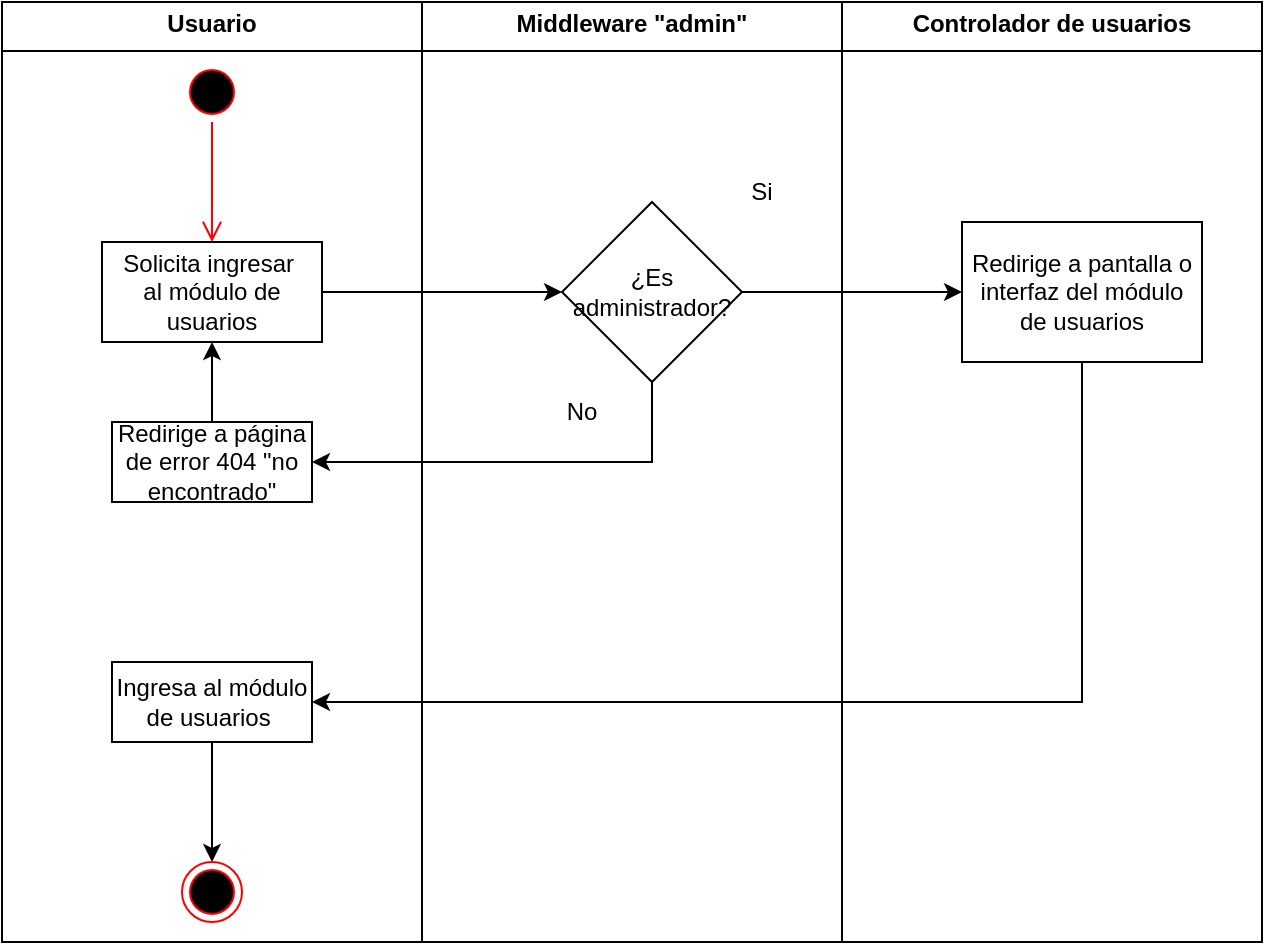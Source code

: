 <mxfile version="24.8.2" pages="3">
  <diagram name="Página-1" id="8EE6ibz6mlamsGFy62vY">
    <mxGraphModel dx="786" dy="511" grid="1" gridSize="10" guides="1" tooltips="1" connect="1" arrows="1" fold="1" page="1" pageScale="1" pageWidth="827" pageHeight="1169" math="0" shadow="0">
      <root>
        <mxCell id="0" />
        <mxCell id="1" parent="0" />
        <mxCell id="_V6j0eVr6DSJ3JSRlbaT-1" value="&lt;p style=&quot;margin:0px;margin-top:4px;text-align:center;&quot;&gt;&lt;b&gt;Middleware &quot;admin&quot;&lt;/b&gt;&lt;/p&gt;&lt;hr size=&quot;1&quot; style=&quot;border-style:solid;&quot;&gt;&lt;div style=&quot;height:2px;&quot;&gt;&lt;/div&gt;" style="verticalAlign=top;align=left;overflow=fill;html=1;whiteSpace=wrap;" vertex="1" parent="1">
          <mxGeometry x="210" y="20" width="210" height="470" as="geometry" />
        </mxCell>
        <mxCell id="_V6j0eVr6DSJ3JSRlbaT-2" value="&lt;p style=&quot;margin:0px;margin-top:4px;text-align:center;&quot;&gt;&lt;b&gt;Controlador de usuarios&lt;/b&gt;&lt;/p&gt;&lt;hr size=&quot;1&quot; style=&quot;border-style:solid;&quot;&gt;&lt;div style=&quot;height:2px;&quot;&gt;&lt;/div&gt;" style="verticalAlign=top;align=left;overflow=fill;html=1;whiteSpace=wrap;" vertex="1" parent="1">
          <mxGeometry x="420" y="20" width="210" height="470" as="geometry" />
        </mxCell>
        <mxCell id="_V6j0eVr6DSJ3JSRlbaT-21" value="&lt;p style=&quot;margin:0px;margin-top:4px;text-align:center;&quot;&gt;&lt;b&gt;Usuario&lt;/b&gt;&lt;/p&gt;&lt;hr size=&quot;1&quot; style=&quot;border-style:solid;&quot;&gt;&lt;div style=&quot;height:2px;&quot;&gt;&lt;/div&gt;" style="verticalAlign=top;align=left;overflow=fill;html=1;whiteSpace=wrap;" vertex="1" parent="1">
          <mxGeometry y="20" width="210" height="470" as="geometry" />
        </mxCell>
        <mxCell id="_V6j0eVr6DSJ3JSRlbaT-34" value="" style="ellipse;html=1;shape=startState;fillColor=#000000;strokeColor=#ff0000;" vertex="1" parent="1">
          <mxGeometry x="90" y="50" width="30" height="30" as="geometry" />
        </mxCell>
        <mxCell id="_V6j0eVr6DSJ3JSRlbaT-35" value="" style="edgeStyle=orthogonalEdgeStyle;html=1;verticalAlign=bottom;endArrow=open;endSize=8;strokeColor=#ff0000;rounded=0;" edge="1" source="_V6j0eVr6DSJ3JSRlbaT-34" parent="1">
          <mxGeometry relative="1" as="geometry">
            <mxPoint x="105" y="140" as="targetPoint" />
          </mxGeometry>
        </mxCell>
        <mxCell id="_V6j0eVr6DSJ3JSRlbaT-41" style="edgeStyle=orthogonalEdgeStyle;rounded=0;orthogonalLoop=1;jettySize=auto;html=1;entryX=0;entryY=0.5;entryDx=0;entryDy=0;" edge="1" parent="1" source="_V6j0eVr6DSJ3JSRlbaT-36" target="_V6j0eVr6DSJ3JSRlbaT-39">
          <mxGeometry relative="1" as="geometry" />
        </mxCell>
        <mxCell id="_V6j0eVr6DSJ3JSRlbaT-36" value="Solicita ingresar&amp;nbsp;&lt;div&gt;al módulo de usuarios&lt;/div&gt;" style="html=1;whiteSpace=wrap;" vertex="1" parent="1">
          <mxGeometry x="50" y="140" width="110" height="50" as="geometry" />
        </mxCell>
        <mxCell id="_V6j0eVr6DSJ3JSRlbaT-44" style="edgeStyle=orthogonalEdgeStyle;rounded=0;orthogonalLoop=1;jettySize=auto;html=1;entryX=1;entryY=0.5;entryDx=0;entryDy=0;" edge="1" parent="1" source="_V6j0eVr6DSJ3JSRlbaT-39" target="_V6j0eVr6DSJ3JSRlbaT-42">
          <mxGeometry relative="1" as="geometry">
            <Array as="points">
              <mxPoint x="325" y="250" />
            </Array>
          </mxGeometry>
        </mxCell>
        <mxCell id="_V6j0eVr6DSJ3JSRlbaT-49" style="edgeStyle=orthogonalEdgeStyle;rounded=0;orthogonalLoop=1;jettySize=auto;html=1;entryX=0;entryY=0.5;entryDx=0;entryDy=0;" edge="1" parent="1" source="_V6j0eVr6DSJ3JSRlbaT-39" target="_V6j0eVr6DSJ3JSRlbaT-48">
          <mxGeometry relative="1" as="geometry" />
        </mxCell>
        <mxCell id="_V6j0eVr6DSJ3JSRlbaT-39" value="¿Es administrador?" style="rhombus;whiteSpace=wrap;html=1;" vertex="1" parent="1">
          <mxGeometry x="280" y="120" width="90" height="90" as="geometry" />
        </mxCell>
        <mxCell id="_V6j0eVr6DSJ3JSRlbaT-46" style="edgeStyle=orthogonalEdgeStyle;rounded=0;orthogonalLoop=1;jettySize=auto;html=1;" edge="1" parent="1" source="_V6j0eVr6DSJ3JSRlbaT-42" target="_V6j0eVr6DSJ3JSRlbaT-36">
          <mxGeometry relative="1" as="geometry" />
        </mxCell>
        <mxCell id="_V6j0eVr6DSJ3JSRlbaT-42" value="Redirige a página de error 404 &quot;no encontrado&quot;" style="whiteSpace=wrap;html=1;" vertex="1" parent="1">
          <mxGeometry x="55" y="230" width="100" height="40" as="geometry" />
        </mxCell>
        <mxCell id="_V6j0eVr6DSJ3JSRlbaT-45" value="No" style="text;html=1;align=center;verticalAlign=middle;whiteSpace=wrap;rounded=0;" vertex="1" parent="1">
          <mxGeometry x="260" y="210" width="60" height="30" as="geometry" />
        </mxCell>
        <mxCell id="_V6j0eVr6DSJ3JSRlbaT-47" value="Si" style="text;html=1;align=center;verticalAlign=middle;whiteSpace=wrap;rounded=0;" vertex="1" parent="1">
          <mxGeometry x="350" y="100" width="60" height="30" as="geometry" />
        </mxCell>
        <mxCell id="_V6j0eVr6DSJ3JSRlbaT-51" style="edgeStyle=orthogonalEdgeStyle;rounded=0;orthogonalLoop=1;jettySize=auto;html=1;entryX=1;entryY=0.5;entryDx=0;entryDy=0;" edge="1" parent="1" source="_V6j0eVr6DSJ3JSRlbaT-48" target="_V6j0eVr6DSJ3JSRlbaT-50">
          <mxGeometry relative="1" as="geometry">
            <Array as="points">
              <mxPoint x="540" y="370" />
            </Array>
          </mxGeometry>
        </mxCell>
        <mxCell id="_V6j0eVr6DSJ3JSRlbaT-48" value="Redirige a pantalla o interfaz del módulo de usuarios" style="whiteSpace=wrap;html=1;" vertex="1" parent="1">
          <mxGeometry x="480" y="130" width="120" height="70" as="geometry" />
        </mxCell>
        <mxCell id="_V6j0eVr6DSJ3JSRlbaT-55" style="edgeStyle=orthogonalEdgeStyle;rounded=0;orthogonalLoop=1;jettySize=auto;html=1;entryX=0.5;entryY=0;entryDx=0;entryDy=0;" edge="1" parent="1" source="_V6j0eVr6DSJ3JSRlbaT-50" target="_V6j0eVr6DSJ3JSRlbaT-54">
          <mxGeometry relative="1" as="geometry" />
        </mxCell>
        <mxCell id="_V6j0eVr6DSJ3JSRlbaT-50" value="Ingresa al módulo&lt;div&gt;de usuarios&amp;nbsp;&lt;/div&gt;" style="whiteSpace=wrap;html=1;" vertex="1" parent="1">
          <mxGeometry x="55" y="350" width="100" height="40" as="geometry" />
        </mxCell>
        <mxCell id="_V6j0eVr6DSJ3JSRlbaT-54" value="" style="ellipse;html=1;shape=endState;fillColor=#000000;strokeColor=#ff0000;" vertex="1" parent="1">
          <mxGeometry x="90" y="450" width="30" height="30" as="geometry" />
        </mxCell>
      </root>
    </mxGraphModel>
  </diagram>
  <diagram id="EOGMGL7LwpMsiA8FwQsy" name="Página-2">
    <mxGraphModel dx="786" dy="511" grid="1" gridSize="10" guides="1" tooltips="1" connect="1" arrows="1" fold="1" page="1" pageScale="1" pageWidth="827" pageHeight="1169" math="0" shadow="0">
      <root>
        <mxCell id="0" />
        <mxCell id="1" parent="0" />
        <mxCell id="FcAL8Ux-M97SoNNapywL-1" value="&lt;p style=&quot;margin:0px;margin-top:4px;text-align:center;&quot;&gt;&lt;b&gt;Middleware &quot;admin&quot;&lt;/b&gt;&lt;/p&gt;&lt;hr size=&quot;1&quot; style=&quot;border-style:solid;&quot;&gt;&lt;div style=&quot;height:2px;&quot;&gt;&lt;/div&gt;" style="verticalAlign=top;align=left;overflow=fill;html=1;whiteSpace=wrap;" vertex="1" parent="1">
          <mxGeometry x="330" y="30" width="210" height="800" as="geometry" />
        </mxCell>
        <mxCell id="FcAL8Ux-M97SoNNapywL-2" value="&lt;p style=&quot;margin:0px;margin-top:4px;text-align:center;&quot;&gt;&lt;b&gt;Controlador de usuarios&lt;/b&gt;&lt;/p&gt;&lt;hr size=&quot;1&quot; style=&quot;border-style:solid;&quot;&gt;&lt;div style=&quot;height:2px;&quot;&gt;&lt;/div&gt;" style="verticalAlign=top;align=left;overflow=fill;html=1;whiteSpace=wrap;" vertex="1" parent="1">
          <mxGeometry x="540" y="30" width="210" height="800" as="geometry" />
        </mxCell>
        <mxCell id="FcAL8Ux-M97SoNNapywL-3" value="&lt;p style=&quot;margin:0px;margin-top:4px;text-align:center;&quot;&gt;&lt;b&gt;Usuario&lt;/b&gt;&lt;/p&gt;&lt;hr size=&quot;1&quot; style=&quot;border-style:solid;&quot;&gt;&lt;div style=&quot;height:2px;&quot;&gt;&lt;/div&gt;" style="verticalAlign=top;align=left;overflow=fill;html=1;whiteSpace=wrap;" vertex="1" parent="1">
          <mxGeometry x="60" y="30" width="270" height="800" as="geometry" />
        </mxCell>
        <mxCell id="FcAL8Ux-M97SoNNapywL-4" value="" style="ellipse;html=1;shape=startState;fillColor=#000000;strokeColor=#ff0000;" vertex="1" parent="1">
          <mxGeometry x="190" y="60" width="30" height="30" as="geometry" />
        </mxCell>
        <mxCell id="FcAL8Ux-M97SoNNapywL-5" value="" style="edgeStyle=orthogonalEdgeStyle;html=1;verticalAlign=bottom;endArrow=open;endSize=8;strokeColor=#ff0000;rounded=0;" edge="1" parent="1" source="FcAL8Ux-M97SoNNapywL-4">
          <mxGeometry relative="1" as="geometry">
            <mxPoint x="205" y="150" as="targetPoint" />
          </mxGeometry>
        </mxCell>
        <mxCell id="FcAL8Ux-M97SoNNapywL-20" value="&lt;p style=&quot;margin:0px;margin-top:4px;text-align:center;&quot;&gt;&lt;b&gt;Base de datos&lt;/b&gt;&lt;/p&gt;&lt;hr size=&quot;1&quot; style=&quot;border-style:solid;&quot;&gt;&lt;div style=&quot;height:2px;&quot;&gt;&lt;/div&gt;" style="verticalAlign=top;align=left;overflow=fill;html=1;whiteSpace=wrap;" vertex="1" parent="1">
          <mxGeometry x="750" y="30" width="290" height="800" as="geometry" />
        </mxCell>
        <mxCell id="FcAL8Ux-M97SoNNapywL-25" style="edgeStyle=orthogonalEdgeStyle;rounded=0;orthogonalLoop=1;jettySize=auto;html=1;" edge="1" parent="1" source="FcAL8Ux-M97SoNNapywL-21" target="FcAL8Ux-M97SoNNapywL-22">
          <mxGeometry relative="1" as="geometry" />
        </mxCell>
        <mxCell id="FcAL8Ux-M97SoNNapywL-21" value="Solicita crear nuevo usuario y envía datos del nuevo usuario, además del rol de este nuevo usuario (regular o administrador)" style="html=1;whiteSpace=wrap;" vertex="1" parent="1">
          <mxGeometry x="120" y="150" width="170" height="70" as="geometry" />
        </mxCell>
        <mxCell id="FcAL8Ux-M97SoNNapywL-27" style="edgeStyle=orthogonalEdgeStyle;rounded=0;orthogonalLoop=1;jettySize=auto;html=1;" edge="1" parent="1" source="FcAL8Ux-M97SoNNapywL-22" target="FcAL8Ux-M97SoNNapywL-26">
          <mxGeometry relative="1" as="geometry">
            <Array as="points">
              <mxPoint x="440" y="290" />
            </Array>
          </mxGeometry>
        </mxCell>
        <mxCell id="FcAL8Ux-M97SoNNapywL-31" style="edgeStyle=orthogonalEdgeStyle;rounded=0;orthogonalLoop=1;jettySize=auto;html=1;" edge="1" parent="1" source="FcAL8Ux-M97SoNNapywL-22" target="FcAL8Ux-M97SoNNapywL-30">
          <mxGeometry relative="1" as="geometry" />
        </mxCell>
        <mxCell id="FcAL8Ux-M97SoNNapywL-22" value="¿Es administrador?" style="rhombus;whiteSpace=wrap;html=1;" vertex="1" parent="1">
          <mxGeometry x="390" y="140" width="100" height="90" as="geometry" />
        </mxCell>
        <mxCell id="FcAL8Ux-M97SoNNapywL-32" style="edgeStyle=orthogonalEdgeStyle;rounded=0;orthogonalLoop=1;jettySize=auto;html=1;" edge="1" parent="1" source="FcAL8Ux-M97SoNNapywL-26" target="FcAL8Ux-M97SoNNapywL-21">
          <mxGeometry relative="1" as="geometry" />
        </mxCell>
        <mxCell id="FcAL8Ux-M97SoNNapywL-26" value="Envía mensaje de error 404" style="html=1;whiteSpace=wrap;" vertex="1" parent="1">
          <mxGeometry x="365" y="280" width="150" height="50" as="geometry" />
        </mxCell>
        <mxCell id="FcAL8Ux-M97SoNNapywL-36" value="" style="edgeStyle=orthogonalEdgeStyle;rounded=0;orthogonalLoop=1;jettySize=auto;html=1;" edge="1" parent="1" source="FcAL8Ux-M97SoNNapywL-30" target="FcAL8Ux-M97SoNNapywL-35">
          <mxGeometry relative="1" as="geometry" />
        </mxCell>
        <mxCell id="FcAL8Ux-M97SoNNapywL-30" value="Recibe los datos para el nuevo usuario" style="html=1;whiteSpace=wrap;" vertex="1" parent="1">
          <mxGeometry x="580" y="160" width="150" height="50" as="geometry" />
        </mxCell>
        <mxCell id="FcAL8Ux-M97SoNNapywL-33" value="Si" style="text;html=1;align=center;verticalAlign=middle;whiteSpace=wrap;rounded=0;" vertex="1" parent="1">
          <mxGeometry x="470" y="140" width="60" height="30" as="geometry" />
        </mxCell>
        <mxCell id="FcAL8Ux-M97SoNNapywL-34" value="No" style="text;html=1;align=center;verticalAlign=middle;whiteSpace=wrap;rounded=0;" vertex="1" parent="1">
          <mxGeometry x="360" y="220" width="60" height="30" as="geometry" />
        </mxCell>
        <mxCell id="FcAL8Ux-M97SoNNapywL-40" style="edgeStyle=orthogonalEdgeStyle;rounded=0;orthogonalLoop=1;jettySize=auto;html=1;" edge="1" parent="1" source="FcAL8Ux-M97SoNNapywL-35" target="FcAL8Ux-M97SoNNapywL-39">
          <mxGeometry relative="1" as="geometry" />
        </mxCell>
        <mxCell id="FcAL8Ux-M97SoNNapywL-48" style="edgeStyle=orthogonalEdgeStyle;rounded=0;orthogonalLoop=1;jettySize=auto;html=1;entryX=0;entryY=0.5;entryDx=0;entryDy=0;" edge="1" parent="1" source="FcAL8Ux-M97SoNNapywL-35" target="FcAL8Ux-M97SoNNapywL-47">
          <mxGeometry relative="1" as="geometry" />
        </mxCell>
        <mxCell id="FcAL8Ux-M97SoNNapywL-35" value="¿Son&amp;nbsp;&lt;div&gt;validos?&lt;/div&gt;" style="rhombus;whiteSpace=wrap;html=1;" vertex="1" parent="1">
          <mxGeometry x="615" y="345" width="80" height="80" as="geometry" />
        </mxCell>
        <mxCell id="FcAL8Ux-M97SoNNapywL-62" style="edgeStyle=orthogonalEdgeStyle;rounded=0;orthogonalLoop=1;jettySize=auto;html=1;entryX=0;entryY=0.5;entryDx=0;entryDy=0;" edge="1" parent="1" source="FcAL8Ux-M97SoNNapywL-39" target="FcAL8Ux-M97SoNNapywL-21">
          <mxGeometry relative="1" as="geometry" />
        </mxCell>
        <mxCell id="FcAL8Ux-M97SoNNapywL-39" value="Envía errores de validación para los datos incorrectos y le pide al usuario que vuelva a ingresar los datos&amp;nbsp;" style="html=1;whiteSpace=wrap;" vertex="1" parent="1">
          <mxGeometry x="570" y="480" width="170" height="70" as="geometry" />
        </mxCell>
        <mxCell id="FcAL8Ux-M97SoNNapywL-45" value="No" style="text;html=1;align=center;verticalAlign=middle;whiteSpace=wrap;rounded=0;" vertex="1" parent="1">
          <mxGeometry x="660" y="425" width="60" height="30" as="geometry" />
        </mxCell>
        <mxCell id="FcAL8Ux-M97SoNNapywL-46" value="Si" style="text;html=1;align=center;verticalAlign=middle;whiteSpace=wrap;rounded=0;" vertex="1" parent="1">
          <mxGeometry x="690" y="340" width="60" height="30" as="geometry" />
        </mxCell>
        <mxCell id="FcAL8Ux-M97SoNNapywL-64" style="edgeStyle=orthogonalEdgeStyle;rounded=0;orthogonalLoop=1;jettySize=auto;html=1;entryX=1;entryY=0.5;entryDx=0;entryDy=0;" edge="1" parent="1" source="FcAL8Ux-M97SoNNapywL-47" target="FcAL8Ux-M97SoNNapywL-49">
          <mxGeometry relative="1" as="geometry">
            <Array as="points">
              <mxPoint x="867" y="620" />
            </Array>
          </mxGeometry>
        </mxCell>
        <mxCell id="FcAL8Ux-M97SoNNapywL-75" style="edgeStyle=orthogonalEdgeStyle;rounded=0;orthogonalLoop=1;jettySize=auto;html=1;exitX=1;exitY=0.5;exitDx=0;exitDy=0;entryX=0.5;entryY=0;entryDx=0;entryDy=0;" edge="1" parent="1" source="FcAL8Ux-M97SoNNapywL-47" target="FcAL8Ux-M97SoNNapywL-74">
          <mxGeometry relative="1" as="geometry" />
        </mxCell>
        <mxCell id="FcAL8Ux-M97SoNNapywL-47" value="¿Usuario&lt;div&gt;ya existe?&lt;/div&gt;" style="rhombus;whiteSpace=wrap;html=1;" vertex="1" parent="1">
          <mxGeometry x="827" y="345" width="80" height="80" as="geometry" />
        </mxCell>
        <mxCell id="FcAL8Ux-M97SoNNapywL-65" style="edgeStyle=orthogonalEdgeStyle;rounded=0;orthogonalLoop=1;jettySize=auto;html=1;entryX=0;entryY=1;entryDx=0;entryDy=0;" edge="1" parent="1" source="FcAL8Ux-M97SoNNapywL-49" target="FcAL8Ux-M97SoNNapywL-21">
          <mxGeometry relative="1" as="geometry" />
        </mxCell>
        <mxCell id="FcAL8Ux-M97SoNNapywL-49" value="Informa que un usuario con ese nombre de usuario ya existe en BDD" style="html=1;whiteSpace=wrap;" vertex="1" parent="1">
          <mxGeometry x="570" y="585" width="170" height="70" as="geometry" />
        </mxCell>
        <mxCell id="FcAL8Ux-M97SoNNapywL-51" value="Si" style="text;html=1;align=center;verticalAlign=middle;whiteSpace=wrap;rounded=0;" vertex="1" parent="1">
          <mxGeometry x="800" y="420" width="60" height="30" as="geometry" />
        </mxCell>
        <mxCell id="FcAL8Ux-M97SoNNapywL-55" value="No" style="text;html=1;align=center;verticalAlign=middle;whiteSpace=wrap;rounded=0;" vertex="1" parent="1">
          <mxGeometry x="900" y="340" width="60" height="30" as="geometry" />
        </mxCell>
        <mxCell id="FcAL8Ux-M97SoNNapywL-78" style="edgeStyle=orthogonalEdgeStyle;rounded=0;orthogonalLoop=1;jettySize=auto;html=1;" edge="1" parent="1" source="FcAL8Ux-M97SoNNapywL-74" target="FcAL8Ux-M97SoNNapywL-76">
          <mxGeometry relative="1" as="geometry" />
        </mxCell>
        <mxCell id="FcAL8Ux-M97SoNNapywL-82" style="edgeStyle=orthogonalEdgeStyle;rounded=0;orthogonalLoop=1;jettySize=auto;html=1;entryX=0.5;entryY=0;entryDx=0;entryDy=0;" edge="1" parent="1" source="FcAL8Ux-M97SoNNapywL-74">
          <mxGeometry relative="1" as="geometry">
            <mxPoint x="962" y="690" as="targetPoint" />
            <Array as="points">
              <mxPoint x="1020" y="600" />
              <mxPoint x="1020" y="670" />
              <mxPoint x="962" y="670" />
            </Array>
          </mxGeometry>
        </mxCell>
        <mxCell id="FcAL8Ux-M97SoNNapywL-74" value="¿Será&lt;div&gt;administrador?&lt;/div&gt;" style="rhombus;whiteSpace=wrap;html=1;" vertex="1" parent="1">
          <mxGeometry x="880" y="550" width="120" height="100" as="geometry" />
        </mxCell>
        <mxCell id="FcAL8Ux-M97SoNNapywL-86" style="edgeStyle=orthogonalEdgeStyle;rounded=0;orthogonalLoop=1;jettySize=auto;html=1;entryX=0.5;entryY=0;entryDx=0;entryDy=0;" edge="1" parent="1" source="FcAL8Ux-M97SoNNapywL-76" target="FcAL8Ux-M97SoNNapywL-85">
          <mxGeometry relative="1" as="geometry" />
        </mxCell>
        <mxCell id="FcAL8Ux-M97SoNNapywL-76" value="Crea nuevo usuario regular" style="html=1;whiteSpace=wrap;" vertex="1" parent="1">
          <mxGeometry x="770" y="690" width="110" height="50" as="geometry" />
        </mxCell>
        <mxCell id="FcAL8Ux-M97SoNNapywL-81" value="Si" style="text;html=1;align=center;verticalAlign=middle;whiteSpace=wrap;rounded=0;" vertex="1" parent="1">
          <mxGeometry x="960" y="630" width="60" height="30" as="geometry" />
        </mxCell>
        <mxCell id="FcAL8Ux-M97SoNNapywL-88" style="edgeStyle=orthogonalEdgeStyle;rounded=0;orthogonalLoop=1;jettySize=auto;html=1;entryX=0.5;entryY=0;entryDx=0;entryDy=0;" edge="1" parent="1" source="FcAL8Ux-M97SoNNapywL-83" target="FcAL8Ux-M97SoNNapywL-87">
          <mxGeometry relative="1" as="geometry" />
        </mxCell>
        <mxCell id="FcAL8Ux-M97SoNNapywL-83" value="Crea nuevo usuario administrador" style="html=1;whiteSpace=wrap;" vertex="1" parent="1">
          <mxGeometry x="907" y="690" width="110" height="50" as="geometry" />
        </mxCell>
        <mxCell id="FcAL8Ux-M97SoNNapywL-84" value="No" style="text;html=1;align=center;verticalAlign=middle;whiteSpace=wrap;rounded=0;" vertex="1" parent="1">
          <mxGeometry x="847" y="630" width="60" height="30" as="geometry" />
        </mxCell>
        <mxCell id="FcAL8Ux-M97SoNNapywL-85" value="" style="ellipse;html=1;shape=endState;fillColor=#000000;strokeColor=#ff0000;" vertex="1" parent="1">
          <mxGeometry x="810" y="780" width="30" height="30" as="geometry" />
        </mxCell>
        <mxCell id="FcAL8Ux-M97SoNNapywL-87" value="" style="ellipse;html=1;shape=endState;fillColor=#000000;strokeColor=#ff0000;" vertex="1" parent="1">
          <mxGeometry x="947" y="780" width="30" height="30" as="geometry" />
        </mxCell>
      </root>
    </mxGraphModel>
  </diagram>
  <diagram id="BqtGTclroQPXrM7FYali" name="Página-3">
    <mxGraphModel dx="786" dy="511" grid="1" gridSize="10" guides="1" tooltips="1" connect="1" arrows="1" fold="1" page="1" pageScale="1" pageWidth="827" pageHeight="1169" math="0" shadow="0">
      <root>
        <mxCell id="0" />
        <mxCell id="1" parent="0" />
        <mxCell id="lDg7oHTTqUVXJmIEb6y6-1" value="&lt;p style=&quot;margin:0px;margin-top:4px;text-align:center;&quot;&gt;&lt;b&gt;Middleware &quot;admin&quot;&lt;/b&gt;&lt;/p&gt;&lt;hr size=&quot;1&quot; style=&quot;border-style:solid;&quot;&gt;&lt;div style=&quot;height:2px;&quot;&gt;&lt;/div&gt;" style="verticalAlign=top;align=left;overflow=fill;html=1;whiteSpace=wrap;" vertex="1" parent="1">
          <mxGeometry x="450" y="10" width="210" height="800" as="geometry" />
        </mxCell>
        <mxCell id="lDg7oHTTqUVXJmIEb6y6-2" value="&lt;p style=&quot;margin:0px;margin-top:4px;text-align:center;&quot;&gt;&lt;b&gt;Controlador de usuarios&lt;/b&gt;&lt;/p&gt;&lt;hr size=&quot;1&quot; style=&quot;border-style:solid;&quot;&gt;&lt;div style=&quot;height:2px;&quot;&gt;&lt;/div&gt;" style="verticalAlign=top;align=left;overflow=fill;html=1;whiteSpace=wrap;" vertex="1" parent="1">
          <mxGeometry x="660" y="10" width="210" height="800" as="geometry" />
        </mxCell>
        <mxCell id="lDg7oHTTqUVXJmIEb6y6-3" value="&lt;p style=&quot;margin:0px;margin-top:4px;text-align:center;&quot;&gt;&lt;b&gt;Usuario&lt;/b&gt;&lt;/p&gt;&lt;hr size=&quot;1&quot; style=&quot;border-style:solid;&quot;&gt;&lt;div style=&quot;height:2px;&quot;&gt;&lt;/div&gt;" style="verticalAlign=top;align=left;overflow=fill;html=1;whiteSpace=wrap;" vertex="1" parent="1">
          <mxGeometry x="180" y="10" width="270" height="800" as="geometry" />
        </mxCell>
        <mxCell id="lDg7oHTTqUVXJmIEb6y6-4" value="" style="ellipse;html=1;shape=startState;fillColor=#000000;strokeColor=#ff0000;" vertex="1" parent="1">
          <mxGeometry x="310" y="40" width="30" height="30" as="geometry" />
        </mxCell>
        <mxCell id="lDg7oHTTqUVXJmIEb6y6-5" value="" style="edgeStyle=orthogonalEdgeStyle;html=1;verticalAlign=bottom;endArrow=open;endSize=8;strokeColor=#ff0000;rounded=0;" edge="1" parent="1" source="lDg7oHTTqUVXJmIEb6y6-4">
          <mxGeometry relative="1" as="geometry">
            <mxPoint x="325" y="130" as="targetPoint" />
          </mxGeometry>
        </mxCell>
        <mxCell id="lDg7oHTTqUVXJmIEb6y6-6" value="&lt;p style=&quot;margin:0px;margin-top:4px;text-align:center;&quot;&gt;&lt;b&gt;Base de datos&lt;/b&gt;&lt;/p&gt;&lt;hr size=&quot;1&quot; style=&quot;border-style:solid;&quot;&gt;&lt;div style=&quot;height:2px;&quot;&gt;&lt;/div&gt;" style="verticalAlign=top;align=left;overflow=fill;html=1;whiteSpace=wrap;" vertex="1" parent="1">
          <mxGeometry x="870" y="10" width="290" height="800" as="geometry" />
        </mxCell>
        <mxCell id="lDg7oHTTqUVXJmIEb6y6-7" style="edgeStyle=orthogonalEdgeStyle;rounded=0;orthogonalLoop=1;jettySize=auto;html=1;" edge="1" parent="1" source="lDg7oHTTqUVXJmIEb6y6-8" target="lDg7oHTTqUVXJmIEb6y6-11">
          <mxGeometry relative="1" as="geometry" />
        </mxCell>
        <mxCell id="lDg7oHTTqUVXJmIEb6y6-8" value="Solicita modificar usuario existente y envía datos, además del rol de este nuevo usuario (regular o administrador)" style="html=1;whiteSpace=wrap;" vertex="1" parent="1">
          <mxGeometry x="240" y="130" width="170" height="70" as="geometry" />
        </mxCell>
        <mxCell id="lDg7oHTTqUVXJmIEb6y6-9" style="edgeStyle=orthogonalEdgeStyle;rounded=0;orthogonalLoop=1;jettySize=auto;html=1;" edge="1" parent="1" source="lDg7oHTTqUVXJmIEb6y6-11" target="lDg7oHTTqUVXJmIEb6y6-13">
          <mxGeometry relative="1" as="geometry">
            <Array as="points">
              <mxPoint x="560" y="270" />
            </Array>
          </mxGeometry>
        </mxCell>
        <mxCell id="lDg7oHTTqUVXJmIEb6y6-10" style="edgeStyle=orthogonalEdgeStyle;rounded=0;orthogonalLoop=1;jettySize=auto;html=1;" edge="1" parent="1" source="lDg7oHTTqUVXJmIEb6y6-11" target="lDg7oHTTqUVXJmIEb6y6-15">
          <mxGeometry relative="1" as="geometry" />
        </mxCell>
        <mxCell id="lDg7oHTTqUVXJmIEb6y6-11" value="¿Es administrador?" style="rhombus;whiteSpace=wrap;html=1;" vertex="1" parent="1">
          <mxGeometry x="510" y="120" width="100" height="90" as="geometry" />
        </mxCell>
        <mxCell id="lDg7oHTTqUVXJmIEb6y6-12" style="edgeStyle=orthogonalEdgeStyle;rounded=0;orthogonalLoop=1;jettySize=auto;html=1;" edge="1" parent="1" source="lDg7oHTTqUVXJmIEb6y6-13" target="lDg7oHTTqUVXJmIEb6y6-8">
          <mxGeometry relative="1" as="geometry" />
        </mxCell>
        <mxCell id="lDg7oHTTqUVXJmIEb6y6-13" value="Envía mensaje de error 404" style="html=1;whiteSpace=wrap;" vertex="1" parent="1">
          <mxGeometry x="485" y="260" width="150" height="50" as="geometry" />
        </mxCell>
        <mxCell id="lDg7oHTTqUVXJmIEb6y6-14" value="" style="edgeStyle=orthogonalEdgeStyle;rounded=0;orthogonalLoop=1;jettySize=auto;html=1;" edge="1" parent="1" source="lDg7oHTTqUVXJmIEb6y6-15" target="lDg7oHTTqUVXJmIEb6y6-20">
          <mxGeometry relative="1" as="geometry" />
        </mxCell>
        <mxCell id="lDg7oHTTqUVXJmIEb6y6-15" value="Recibe los datos para modificar al usuario" style="html=1;whiteSpace=wrap;" vertex="1" parent="1">
          <mxGeometry x="700" y="140" width="150" height="50" as="geometry" />
        </mxCell>
        <mxCell id="lDg7oHTTqUVXJmIEb6y6-16" value="Si" style="text;html=1;align=center;verticalAlign=middle;whiteSpace=wrap;rounded=0;" vertex="1" parent="1">
          <mxGeometry x="590" y="120" width="60" height="30" as="geometry" />
        </mxCell>
        <mxCell id="lDg7oHTTqUVXJmIEb6y6-17" value="No" style="text;html=1;align=center;verticalAlign=middle;whiteSpace=wrap;rounded=0;" vertex="1" parent="1">
          <mxGeometry x="480" y="200" width="60" height="30" as="geometry" />
        </mxCell>
        <mxCell id="lDg7oHTTqUVXJmIEb6y6-18" style="edgeStyle=orthogonalEdgeStyle;rounded=0;orthogonalLoop=1;jettySize=auto;html=1;" edge="1" parent="1" source="lDg7oHTTqUVXJmIEb6y6-20" target="lDg7oHTTqUVXJmIEb6y6-22">
          <mxGeometry relative="1" as="geometry" />
        </mxCell>
        <mxCell id="lDg7oHTTqUVXJmIEb6y6-19" style="edgeStyle=orthogonalEdgeStyle;rounded=0;orthogonalLoop=1;jettySize=auto;html=1;entryX=0;entryY=0.5;entryDx=0;entryDy=0;" edge="1" parent="1" source="lDg7oHTTqUVXJmIEb6y6-20" target="lDg7oHTTqUVXJmIEb6y6-27">
          <mxGeometry relative="1" as="geometry" />
        </mxCell>
        <mxCell id="lDg7oHTTqUVXJmIEb6y6-20" value="¿Son&amp;nbsp;&lt;div&gt;validos?&lt;/div&gt;" style="rhombus;whiteSpace=wrap;html=1;" vertex="1" parent="1">
          <mxGeometry x="735" y="325" width="80" height="80" as="geometry" />
        </mxCell>
        <mxCell id="lDg7oHTTqUVXJmIEb6y6-21" style="edgeStyle=orthogonalEdgeStyle;rounded=0;orthogonalLoop=1;jettySize=auto;html=1;entryX=0;entryY=0.5;entryDx=0;entryDy=0;" edge="1" parent="1" source="lDg7oHTTqUVXJmIEb6y6-22" target="lDg7oHTTqUVXJmIEb6y6-8">
          <mxGeometry relative="1" as="geometry" />
        </mxCell>
        <mxCell id="lDg7oHTTqUVXJmIEb6y6-22" value="Envía errores de validación para los datos incorrectos y le pide al usuario que vuelva a ingresar los datos&amp;nbsp;" style="html=1;whiteSpace=wrap;" vertex="1" parent="1">
          <mxGeometry x="690" y="460" width="170" height="70" as="geometry" />
        </mxCell>
        <mxCell id="lDg7oHTTqUVXJmIEb6y6-23" value="No" style="text;html=1;align=center;verticalAlign=middle;whiteSpace=wrap;rounded=0;" vertex="1" parent="1">
          <mxGeometry x="780" y="405" width="60" height="30" as="geometry" />
        </mxCell>
        <mxCell id="lDg7oHTTqUVXJmIEb6y6-24" value="Si" style="text;html=1;align=center;verticalAlign=middle;whiteSpace=wrap;rounded=0;" vertex="1" parent="1">
          <mxGeometry x="810" y="320" width="60" height="30" as="geometry" />
        </mxCell>
        <mxCell id="lDg7oHTTqUVXJmIEb6y6-25" style="edgeStyle=orthogonalEdgeStyle;rounded=0;orthogonalLoop=1;jettySize=auto;html=1;entryX=1;entryY=0.5;entryDx=0;entryDy=0;" edge="1" parent="1" source="lDg7oHTTqUVXJmIEb6y6-27" target="lDg7oHTTqUVXJmIEb6y6-29">
          <mxGeometry relative="1" as="geometry">
            <Array as="points">
              <mxPoint x="987" y="600" />
            </Array>
          </mxGeometry>
        </mxCell>
        <mxCell id="lDg7oHTTqUVXJmIEb6y6-26" style="edgeStyle=orthogonalEdgeStyle;rounded=0;orthogonalLoop=1;jettySize=auto;html=1;exitX=1;exitY=0.5;exitDx=0;exitDy=0;entryX=0.5;entryY=0;entryDx=0;entryDy=0;" edge="1" parent="1" source="lDg7oHTTqUVXJmIEb6y6-27" target="lDg7oHTTqUVXJmIEb6y6-34">
          <mxGeometry relative="1" as="geometry" />
        </mxCell>
        <mxCell id="lDg7oHTTqUVXJmIEb6y6-27" value="¿Usuario&lt;div&gt;ya existe?&lt;/div&gt;" style="rhombus;whiteSpace=wrap;html=1;" vertex="1" parent="1">
          <mxGeometry x="947" y="325" width="80" height="80" as="geometry" />
        </mxCell>
        <mxCell id="lDg7oHTTqUVXJmIEb6y6-28" style="edgeStyle=orthogonalEdgeStyle;rounded=0;orthogonalLoop=1;jettySize=auto;html=1;entryX=0;entryY=1;entryDx=0;entryDy=0;" edge="1" parent="1" source="lDg7oHTTqUVXJmIEb6y6-29" target="lDg7oHTTqUVXJmIEb6y6-8">
          <mxGeometry relative="1" as="geometry" />
        </mxCell>
        <mxCell id="lDg7oHTTqUVXJmIEb6y6-29" value="Informa que un usuario con ese nombre de usuario ya existe en BDD" style="html=1;whiteSpace=wrap;" vertex="1" parent="1">
          <mxGeometry x="690" y="565" width="170" height="70" as="geometry" />
        </mxCell>
        <mxCell id="lDg7oHTTqUVXJmIEb6y6-30" value="Si" style="text;html=1;align=center;verticalAlign=middle;whiteSpace=wrap;rounded=0;" vertex="1" parent="1">
          <mxGeometry x="920" y="400" width="60" height="30" as="geometry" />
        </mxCell>
        <mxCell id="lDg7oHTTqUVXJmIEb6y6-31" value="No" style="text;html=1;align=center;verticalAlign=middle;whiteSpace=wrap;rounded=0;" vertex="1" parent="1">
          <mxGeometry x="1020" y="320" width="60" height="30" as="geometry" />
        </mxCell>
        <mxCell id="lDg7oHTTqUVXJmIEb6y6-32" style="edgeStyle=orthogonalEdgeStyle;rounded=0;orthogonalLoop=1;jettySize=auto;html=1;" edge="1" parent="1" source="lDg7oHTTqUVXJmIEb6y6-34" target="lDg7oHTTqUVXJmIEb6y6-36">
          <mxGeometry relative="1" as="geometry" />
        </mxCell>
        <mxCell id="lDg7oHTTqUVXJmIEb6y6-33" style="edgeStyle=orthogonalEdgeStyle;rounded=0;orthogonalLoop=1;jettySize=auto;html=1;entryX=0.5;entryY=0;entryDx=0;entryDy=0;" edge="1" parent="1" source="lDg7oHTTqUVXJmIEb6y6-34">
          <mxGeometry relative="1" as="geometry">
            <Array as="points">
              <mxPoint x="1140" y="580" />
              <mxPoint x="1140" y="650" />
              <mxPoint x="1082" y="650" />
            </Array>
            <mxPoint x="1082" y="670" as="targetPoint" />
          </mxGeometry>
        </mxCell>
        <mxCell id="lDg7oHTTqUVXJmIEb6y6-34" value="¿Será&lt;div&gt;administrador?&lt;/div&gt;" style="rhombus;whiteSpace=wrap;html=1;" vertex="1" parent="1">
          <mxGeometry x="1000" y="530" width="120" height="100" as="geometry" />
        </mxCell>
        <mxCell id="lDg7oHTTqUVXJmIEb6y6-35" style="edgeStyle=orthogonalEdgeStyle;rounded=0;orthogonalLoop=1;jettySize=auto;html=1;entryX=0.5;entryY=0;entryDx=0;entryDy=0;" edge="1" parent="1" source="lDg7oHTTqUVXJmIEb6y6-36" target="lDg7oHTTqUVXJmIEb6y6-42">
          <mxGeometry relative="1" as="geometry" />
        </mxCell>
        <mxCell id="lDg7oHTTqUVXJmIEb6y6-36" value="Modifica al usuario y le coloca rol usuario" style="html=1;whiteSpace=wrap;" vertex="1" parent="1">
          <mxGeometry x="890" y="670" width="110" height="50" as="geometry" />
        </mxCell>
        <mxCell id="lDg7oHTTqUVXJmIEb6y6-38" value="Si" style="text;html=1;align=center;verticalAlign=middle;whiteSpace=wrap;rounded=0;" vertex="1" parent="1">
          <mxGeometry x="1080" y="610" width="60" height="30" as="geometry" />
        </mxCell>
        <mxCell id="lDg7oHTTqUVXJmIEb6y6-39" style="edgeStyle=orthogonalEdgeStyle;rounded=0;orthogonalLoop=1;jettySize=auto;html=1;entryX=0.5;entryY=0;entryDx=0;entryDy=0;" edge="1" parent="1" source="lDg7oHTTqUVXJmIEb6y6-40" target="lDg7oHTTqUVXJmIEb6y6-43">
          <mxGeometry relative="1" as="geometry" />
        </mxCell>
        <mxCell id="lDg7oHTTqUVXJmIEb6y6-40" value="Modifica al usuario y le coloca rol administrador" style="html=1;whiteSpace=wrap;" vertex="1" parent="1">
          <mxGeometry x="1030" y="670" width="110" height="50" as="geometry" />
        </mxCell>
        <mxCell id="lDg7oHTTqUVXJmIEb6y6-41" value="No" style="text;html=1;align=center;verticalAlign=middle;whiteSpace=wrap;rounded=0;" vertex="1" parent="1">
          <mxGeometry x="967" y="610" width="60" height="30" as="geometry" />
        </mxCell>
        <mxCell id="lDg7oHTTqUVXJmIEb6y6-42" value="" style="ellipse;html=1;shape=endState;fillColor=#000000;strokeColor=#ff0000;" vertex="1" parent="1">
          <mxGeometry x="930" y="760" width="30" height="30" as="geometry" />
        </mxCell>
        <mxCell id="lDg7oHTTqUVXJmIEb6y6-43" value="" style="ellipse;html=1;shape=endState;fillColor=#000000;strokeColor=#ff0000;" vertex="1" parent="1">
          <mxGeometry x="1070" y="760" width="30" height="30" as="geometry" />
        </mxCell>
      </root>
    </mxGraphModel>
  </diagram>
</mxfile>
